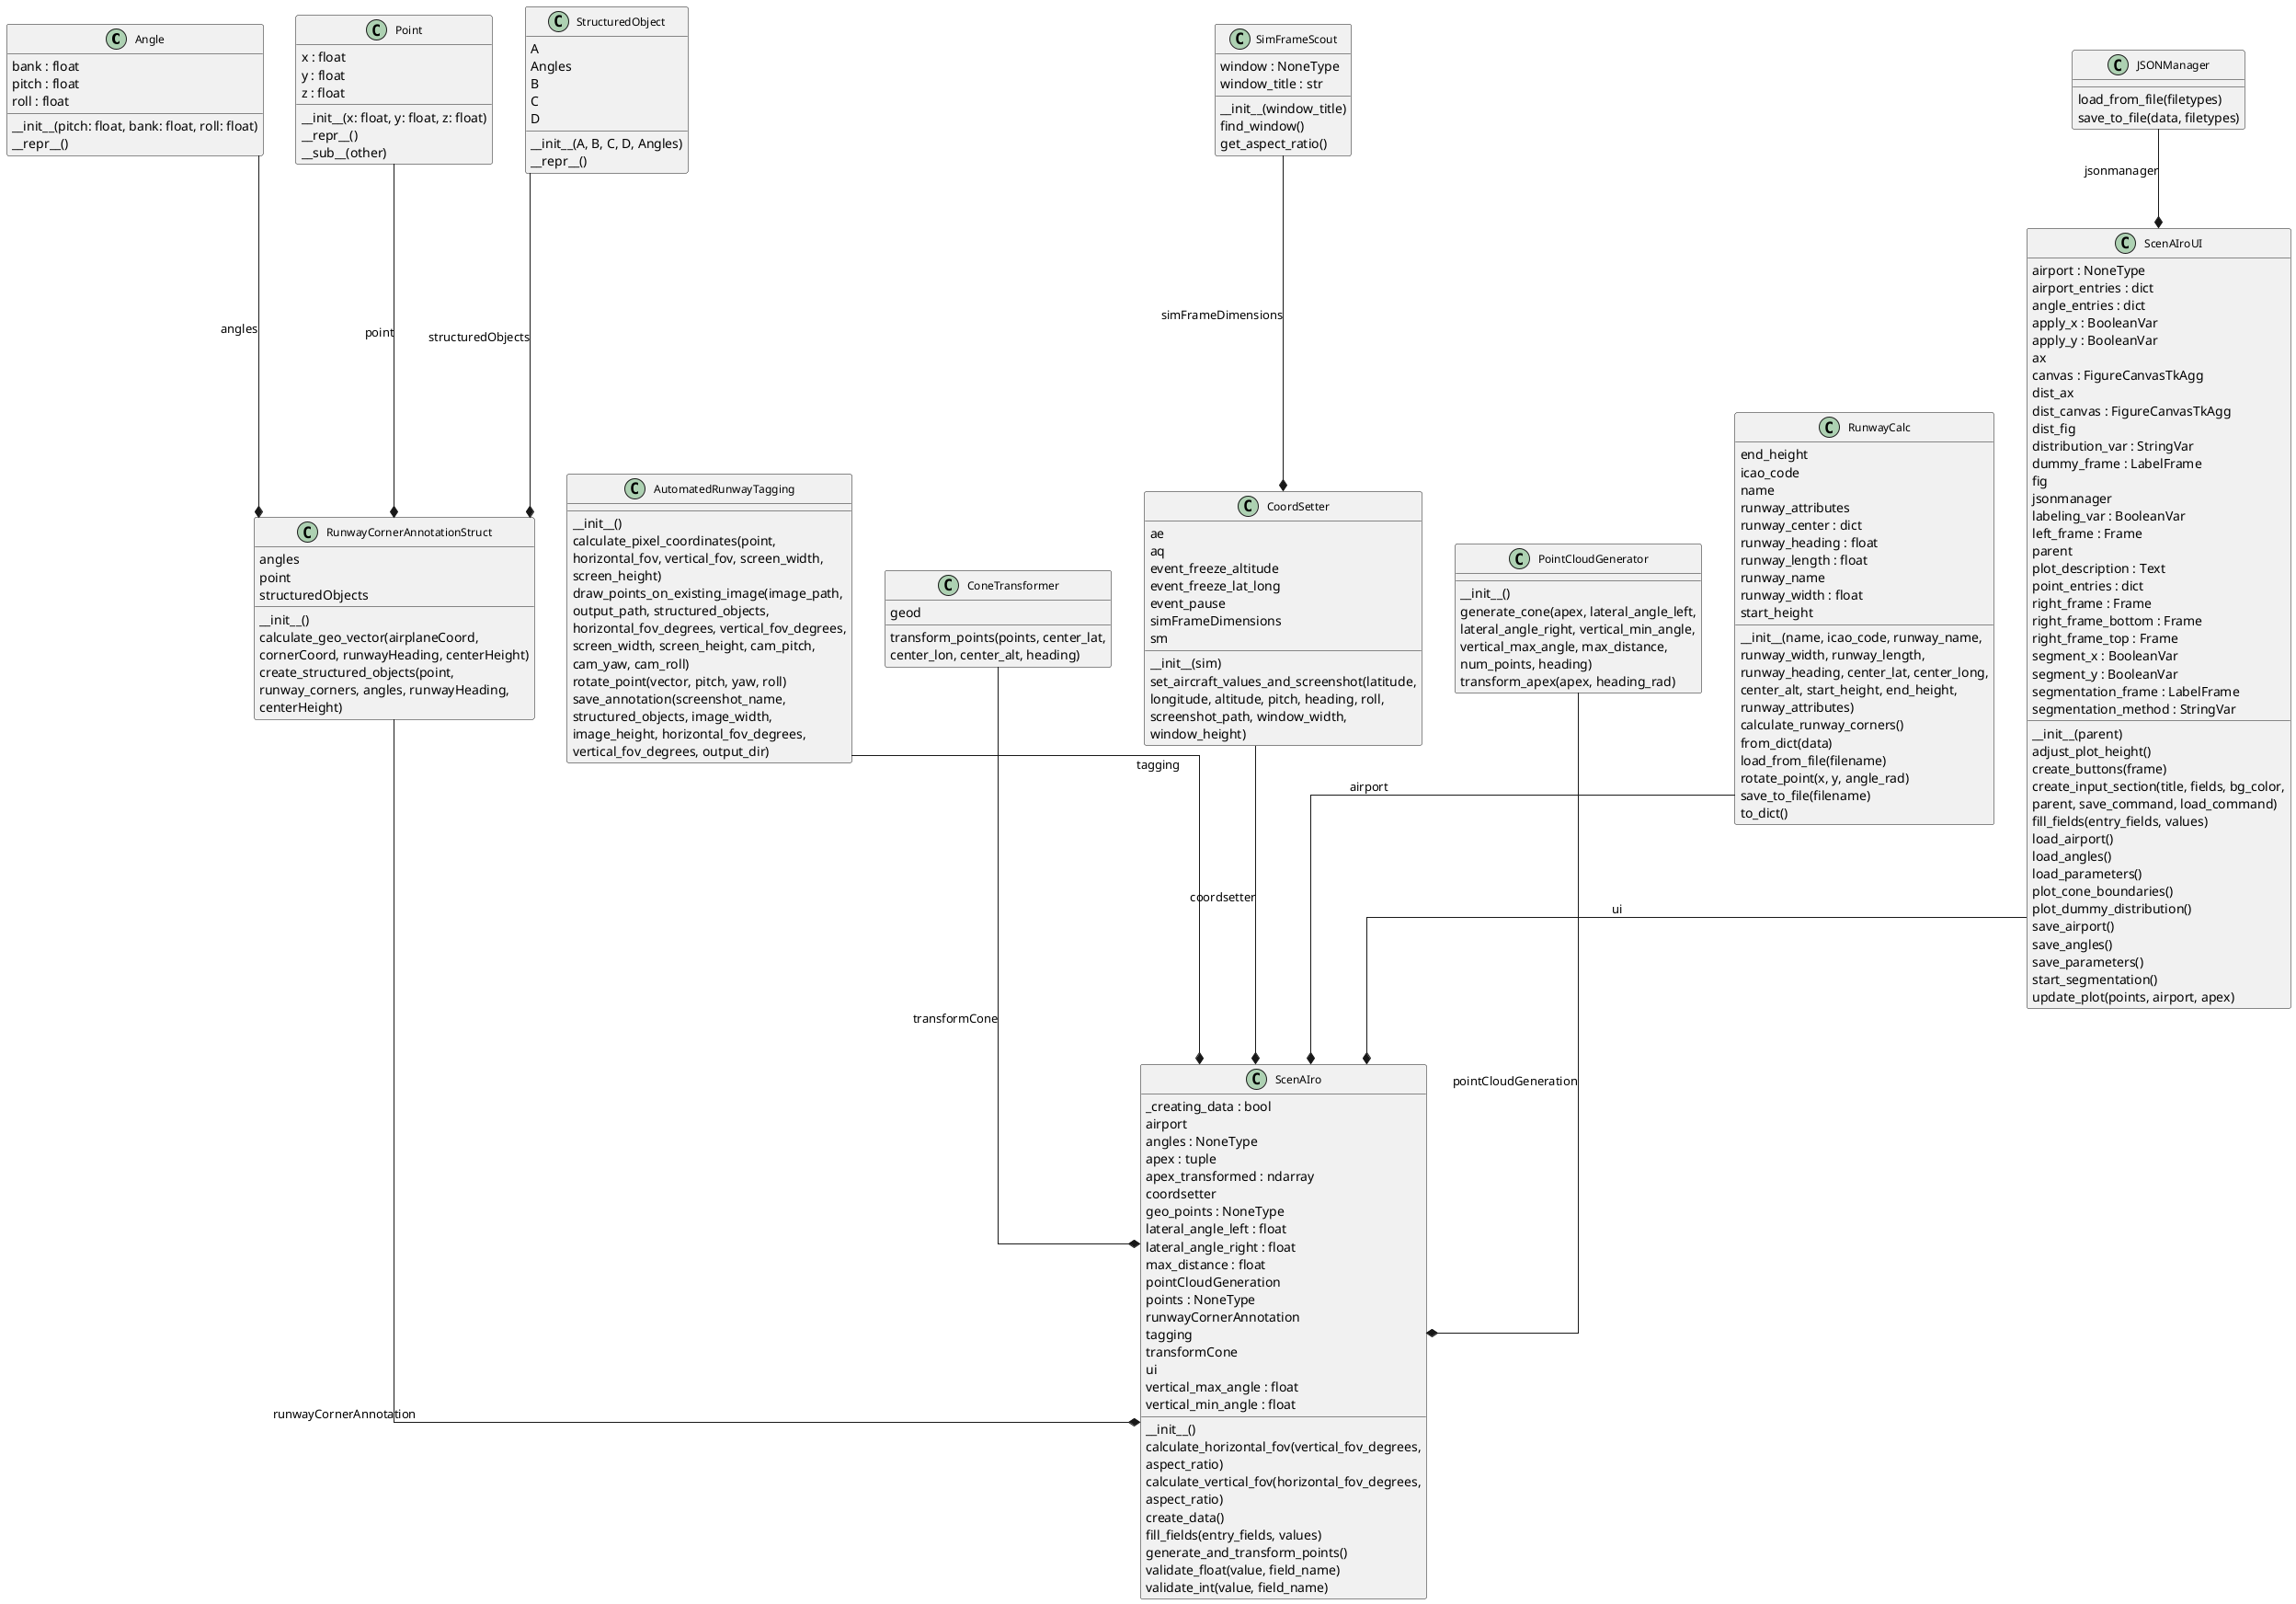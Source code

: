 @startuml classes_ScenAIro
skinparam classFontSize 12
skinparam classAttributeIconSize 0
skinparam wrapWidth 300
skinparam linetype ortho

set namespaceSeparator none
class "Angle" as scenairo.tools.RunwayCornerAnnotationStruct.Angle {
  bank : float
  pitch : float
  roll : float
  __init__(pitch: float, bank: float, roll: float)
  __repr__()
}
class "AutomatedRunwayTagging" as scenairo.tools.AutomatedRunwayTaggingCopy.AutomatedRunwayTagging {
  __init__()
  calculate_pixel_coordinates(point, horizontal_fov, vertical_fov, screen_width, screen_height)
  draw_points_on_existing_image(image_path, output_path, structured_objects, horizontal_fov_degrees, vertical_fov_degrees, screen_width, screen_height, cam_pitch, cam_yaw, cam_roll)
  rotate_point(vector, pitch, yaw, roll)
  save_annotation(screenshot_name, structured_objects, image_width, image_height, horizontal_fov_degrees, vertical_fov_degrees, output_dir)
}
class "ConeTransformer" as scenairo.tools.ConeTransformer.ConeTransformer {
  geod
  transform_points(points, center_lat, center_lon, center_alt, heading)
}
class "CoordSetter" as scenairo.tools.CoordSetter.CoordSetter {
  ae
  aq
  event_freeze_altitude
  event_freeze_lat_long
  event_pause
  simFrameDimensions
  sm
  __init__(sim)
  set_aircraft_values_and_screenshot(latitude, longitude, altitude, pitch, heading, roll, screenshot_path, window_width, window_height)
}
class "JSONManager" as scenairo.presentation.ScenAIroUI.JSONManager {
  load_from_file(filetypes)
  save_to_file(data, filetypes)
}
class "Point" as scenairo.tools.RunwayCornerAnnotationStruct.Point {
  x : float
  y : float
  z : float
  __init__(x: float, y: float, z: float)
  __repr__()
  __sub__(other)
}
class "PointCloudGenerator" as scenairo.tools.PointCloudGenerator.PointCloudGenerator {
  __init__()
  generate_cone(apex, lateral_angle_left, lateral_angle_right, vertical_min_angle, vertical_max_angle, max_distance, num_points, heading)
  transform_apex(apex, heading_rad)
}
class "RunwayCalc" as scenairo.tools.RunwayCalc.RunwayCalc {
  end_height
  icao_code
  name
  runway_attributes
  runway_center : dict
  runway_heading : float
  runway_length : float
  runway_name
  runway_width : float
  start_height
  __init__(name, icao_code, runway_name, runway_width, runway_length, runway_heading, center_lat, center_long, center_alt, start_height, end_height, runway_attributes)
  calculate_runway_corners()
  from_dict(data)
  load_from_file(filename)
  rotate_point(x, y, angle_rad)
  save_to_file(filename)
  to_dict()
}
class "RunwayCornerAnnotationStruct" as scenairo.tools.RunwayCornerAnnotationStruct.RunwayCornerAnnotationStruct {
  angles
  point
  structuredObjects
  __init__()
  calculate_geo_vector(airplaneCoord, cornerCoord, runwayHeading, centerHeight)
  create_structured_objects(point, runway_corners, angles, runwayHeading, centerHeight)
}
class "ScenAIro" as scenairo.ScenAIro.ScenAIro {
  _creating_data : bool
  airport
  angles : NoneType
  apex : tuple
  apex_transformed : ndarray
  coordsetter
  geo_points : NoneType
  lateral_angle_left : float
  lateral_angle_right : float
  max_distance : float
  pointCloudGeneration
  points : NoneType
  runwayCornerAnnotation
  tagging
  transformCone
  ui
  vertical_max_angle : float
  vertical_min_angle : float
  __init__()
  calculate_horizontal_fov(vertical_fov_degrees, aspect_ratio)
  calculate_vertical_fov(horizontal_fov_degrees, aspect_ratio)
  create_data()
  fill_fields(entry_fields, values)
  generate_and_transform_points()
  validate_float(value, field_name)
  validate_int(value, field_name)
}
class "ScenAIroUI" as scenairo.presentation.ScenAIroUI.ScenAIroUI {
  airport : NoneType
  airport_entries : dict
  angle_entries : dict
  apply_x : BooleanVar
  apply_y : BooleanVar
  ax
  canvas : FigureCanvasTkAgg
  dist_ax
  dist_canvas : FigureCanvasTkAgg
  dist_fig
  distribution_var : StringVar
  dummy_frame : LabelFrame
  fig
  jsonmanager
  labeling_var : BooleanVar
  left_frame : Frame
  parent
  plot_description : Text
  point_entries : dict
  right_frame : Frame
  right_frame_bottom : Frame
  right_frame_top : Frame
  segment_x : BooleanVar
  segment_y : BooleanVar
  segmentation_frame : LabelFrame
  segmentation_method : StringVar
  __init__(parent)
  adjust_plot_height()
  create_buttons(frame)
  create_input_section(title, fields, bg_color, parent, save_command, load_command)
  fill_fields(entry_fields, values)
  load_airport()
  load_angles()
  load_parameters()
  plot_cone_boundaries()
  plot_dummy_distribution()
  save_airport()
  save_angles()
  save_parameters()
  start_segmentation()
  update_plot(points, airport, apex)
}
class "SimFrameScout" as scenairo.tools.services.SimFrameScout.SimFrameScout {
  window : NoneType
  window_title : str
  __init__(window_title)
  find_window()
  get_aspect_ratio()
}
class "StructuredObject" as scenairo.tools.RunwayCornerAnnotationStruct.StructuredObject {
  A
  Angles
  B
  C
  D
  __init__(A, B, C, D, Angles)
  __repr__()
}
scenairo.presentation.ScenAIroUI.JSONManager --* scenairo.presentation.ScenAIroUI.ScenAIroUI : jsonmanager
scenairo.presentation.ScenAIroUI.ScenAIroUI --* scenairo.ScenAIro.ScenAIro : ui
scenairo.tools.AutomatedRunwayTaggingCopy.AutomatedRunwayTagging --* scenairo.ScenAIro.ScenAIro : tagging
scenairo.tools.ConeTransformer.ConeTransformer --* scenairo.ScenAIro.ScenAIro : transformCone
scenairo.tools.CoordSetter.CoordSetter --* scenairo.ScenAIro.ScenAIro : coordsetter
scenairo.tools.PointCloudGenerator.PointCloudGenerator --* scenairo.ScenAIro.ScenAIro : pointCloudGeneration
scenairo.tools.RunwayCalc.RunwayCalc --* scenairo.ScenAIro.ScenAIro : airport
scenairo.tools.RunwayCornerAnnotationStruct.Angle --* scenairo.tools.RunwayCornerAnnotationStruct.RunwayCornerAnnotationStruct : angles
scenairo.tools.RunwayCornerAnnotationStruct.Point --* scenairo.tools.RunwayCornerAnnotationStruct.RunwayCornerAnnotationStruct : point
scenairo.tools.RunwayCornerAnnotationStruct.RunwayCornerAnnotationStruct --* scenairo.ScenAIro.ScenAIro : runwayCornerAnnotation
scenairo.tools.RunwayCornerAnnotationStruct.StructuredObject --* scenairo.tools.RunwayCornerAnnotationStruct.RunwayCornerAnnotationStruct : structuredObjects
scenairo.tools.services.SimFrameScout.SimFrameScout --* scenairo.tools.CoordSetter.CoordSetter : simFrameDimensions
@enduml
